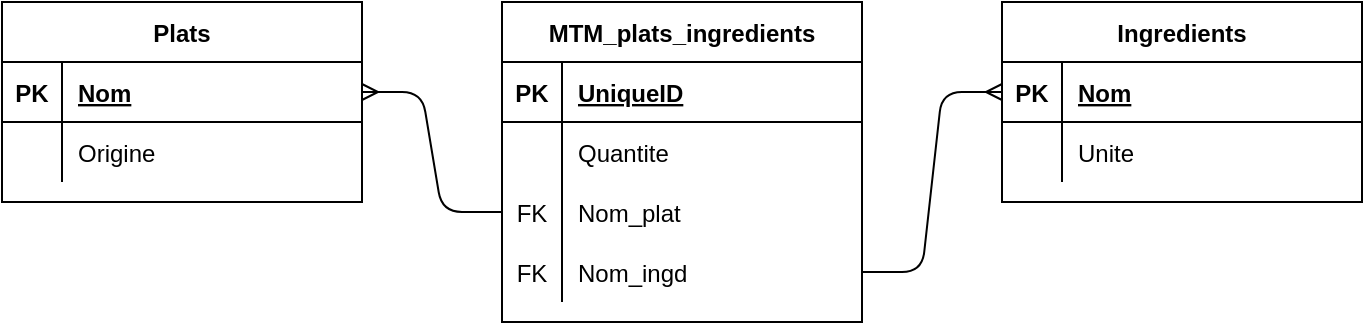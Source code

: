 <mxfile version="14.1.9" type="device"><diagram id="R2lEEEUBdFMjLlhIrx00" name="Page-1"><mxGraphModel dx="702" dy="720" grid="1" gridSize="10" guides="1" tooltips="1" connect="1" arrows="1" fold="1" page="1" pageScale="1" pageWidth="850" pageHeight="1100" math="0" shadow="0" extFonts="Permanent Marker^https://fonts.googleapis.com/css?family=Permanent+Marker"><root><mxCell id="0"/><mxCell id="1" parent="0"/><mxCell id="OKqAWO4jaZgKOV9YTQb0-1" value="Plats" style="shape=table;startSize=30;container=1;collapsible=1;childLayout=tableLayout;fixedRows=1;rowLines=0;fontStyle=1;align=center;resizeLast=1;" vertex="1" parent="1"><mxGeometry x="120" y="40" width="180" height="100" as="geometry"/></mxCell><mxCell id="OKqAWO4jaZgKOV9YTQb0-2" value="" style="shape=partialRectangle;collapsible=0;dropTarget=0;pointerEvents=0;fillColor=none;top=0;left=0;bottom=1;right=0;points=[[0,0.5],[1,0.5]];portConstraint=eastwest;" vertex="1" parent="OKqAWO4jaZgKOV9YTQb0-1"><mxGeometry y="30" width="180" height="30" as="geometry"/></mxCell><mxCell id="OKqAWO4jaZgKOV9YTQb0-3" value="PK" style="shape=partialRectangle;connectable=0;fillColor=none;top=0;left=0;bottom=0;right=0;fontStyle=1;overflow=hidden;" vertex="1" parent="OKqAWO4jaZgKOV9YTQb0-2"><mxGeometry width="30" height="30" as="geometry"/></mxCell><mxCell id="OKqAWO4jaZgKOV9YTQb0-4" value="Nom" style="shape=partialRectangle;connectable=0;fillColor=none;top=0;left=0;bottom=0;right=0;align=left;spacingLeft=6;fontStyle=5;overflow=hidden;" vertex="1" parent="OKqAWO4jaZgKOV9YTQb0-2"><mxGeometry x="30" width="150" height="30" as="geometry"/></mxCell><mxCell id="OKqAWO4jaZgKOV9YTQb0-5" value="" style="shape=partialRectangle;collapsible=0;dropTarget=0;pointerEvents=0;fillColor=none;top=0;left=0;bottom=0;right=0;points=[[0,0.5],[1,0.5]];portConstraint=eastwest;" vertex="1" parent="OKqAWO4jaZgKOV9YTQb0-1"><mxGeometry y="60" width="180" height="30" as="geometry"/></mxCell><mxCell id="OKqAWO4jaZgKOV9YTQb0-6" value="" style="shape=partialRectangle;connectable=0;fillColor=none;top=0;left=0;bottom=0;right=0;editable=1;overflow=hidden;" vertex="1" parent="OKqAWO4jaZgKOV9YTQb0-5"><mxGeometry width="30" height="30" as="geometry"/></mxCell><mxCell id="OKqAWO4jaZgKOV9YTQb0-7" value="Origine" style="shape=partialRectangle;connectable=0;fillColor=none;top=0;left=0;bottom=0;right=0;align=left;spacingLeft=6;overflow=hidden;" vertex="1" parent="OKqAWO4jaZgKOV9YTQb0-5"><mxGeometry x="30" width="150" height="30" as="geometry"/></mxCell><mxCell id="OKqAWO4jaZgKOV9YTQb0-14" value="MTM_plats_ingredients" style="shape=table;startSize=30;container=1;collapsible=1;childLayout=tableLayout;fixedRows=1;rowLines=0;fontStyle=1;align=center;resizeLast=1;" vertex="1" parent="1"><mxGeometry x="370" y="40" width="180" height="160" as="geometry"/></mxCell><mxCell id="OKqAWO4jaZgKOV9YTQb0-15" value="" style="shape=partialRectangle;collapsible=0;dropTarget=0;pointerEvents=0;fillColor=none;top=0;left=0;bottom=1;right=0;points=[[0,0.5],[1,0.5]];portConstraint=eastwest;" vertex="1" parent="OKqAWO4jaZgKOV9YTQb0-14"><mxGeometry y="30" width="180" height="30" as="geometry"/></mxCell><mxCell id="OKqAWO4jaZgKOV9YTQb0-16" value="PK" style="shape=partialRectangle;connectable=0;fillColor=none;top=0;left=0;bottom=0;right=0;fontStyle=1;overflow=hidden;" vertex="1" parent="OKqAWO4jaZgKOV9YTQb0-15"><mxGeometry width="30" height="30" as="geometry"/></mxCell><mxCell id="OKqAWO4jaZgKOV9YTQb0-17" value="UniqueID" style="shape=partialRectangle;connectable=0;fillColor=none;top=0;left=0;bottom=0;right=0;align=left;spacingLeft=6;fontStyle=5;overflow=hidden;" vertex="1" parent="OKqAWO4jaZgKOV9YTQb0-15"><mxGeometry x="30" width="150" height="30" as="geometry"/></mxCell><mxCell id="OKqAWO4jaZgKOV9YTQb0-18" value="" style="shape=partialRectangle;collapsible=0;dropTarget=0;pointerEvents=0;fillColor=none;top=0;left=0;bottom=0;right=0;points=[[0,0.5],[1,0.5]];portConstraint=eastwest;" vertex="1" parent="OKqAWO4jaZgKOV9YTQb0-14"><mxGeometry y="60" width="180" height="30" as="geometry"/></mxCell><mxCell id="OKqAWO4jaZgKOV9YTQb0-19" value="" style="shape=partialRectangle;connectable=0;fillColor=none;top=0;left=0;bottom=0;right=0;editable=1;overflow=hidden;" vertex="1" parent="OKqAWO4jaZgKOV9YTQb0-18"><mxGeometry width="30" height="30" as="geometry"/></mxCell><mxCell id="OKqAWO4jaZgKOV9YTQb0-20" value="Quantite" style="shape=partialRectangle;connectable=0;fillColor=none;top=0;left=0;bottom=0;right=0;align=left;spacingLeft=6;overflow=hidden;" vertex="1" parent="OKqAWO4jaZgKOV9YTQb0-18"><mxGeometry x="30" width="150" height="30" as="geometry"/></mxCell><mxCell id="OKqAWO4jaZgKOV9YTQb0-40" value="" style="shape=partialRectangle;collapsible=0;dropTarget=0;pointerEvents=0;fillColor=none;top=0;left=0;bottom=0;right=0;points=[[0,0.5],[1,0.5]];portConstraint=eastwest;" vertex="1" parent="OKqAWO4jaZgKOV9YTQb0-14"><mxGeometry y="90" width="180" height="30" as="geometry"/></mxCell><mxCell id="OKqAWO4jaZgKOV9YTQb0-41" value="FK" style="shape=partialRectangle;connectable=0;fillColor=none;top=0;left=0;bottom=0;right=0;fontStyle=0;overflow=hidden;" vertex="1" parent="OKqAWO4jaZgKOV9YTQb0-40"><mxGeometry width="30" height="30" as="geometry"/></mxCell><mxCell id="OKqAWO4jaZgKOV9YTQb0-42" value="Nom_plat" style="shape=partialRectangle;connectable=0;fillColor=none;top=0;left=0;bottom=0;right=0;align=left;spacingLeft=6;fontStyle=0;overflow=hidden;" vertex="1" parent="OKqAWO4jaZgKOV9YTQb0-40"><mxGeometry x="30" width="150" height="30" as="geometry"/></mxCell><mxCell id="OKqAWO4jaZgKOV9YTQb0-43" value="" style="shape=partialRectangle;collapsible=0;dropTarget=0;pointerEvents=0;fillColor=none;top=0;left=0;bottom=0;right=0;points=[[0,0.5],[1,0.5]];portConstraint=eastwest;" vertex="1" parent="OKqAWO4jaZgKOV9YTQb0-14"><mxGeometry y="120" width="180" height="30" as="geometry"/></mxCell><mxCell id="OKqAWO4jaZgKOV9YTQb0-44" value="FK" style="shape=partialRectangle;connectable=0;fillColor=none;top=0;left=0;bottom=0;right=0;fontStyle=0;overflow=hidden;" vertex="1" parent="OKqAWO4jaZgKOV9YTQb0-43"><mxGeometry width="30" height="30" as="geometry"/></mxCell><mxCell id="OKqAWO4jaZgKOV9YTQb0-45" value="Nom_ingd" style="shape=partialRectangle;connectable=0;fillColor=none;top=0;left=0;bottom=0;right=0;align=left;spacingLeft=6;fontStyle=0;overflow=hidden;" vertex="1" parent="OKqAWO4jaZgKOV9YTQb0-43"><mxGeometry x="30" width="150" height="30" as="geometry"/></mxCell><mxCell id="OKqAWO4jaZgKOV9YTQb0-27" value="Ingredients" style="shape=table;startSize=30;container=1;collapsible=1;childLayout=tableLayout;fixedRows=1;rowLines=0;fontStyle=1;align=center;resizeLast=1;" vertex="1" parent="1"><mxGeometry x="620" y="40" width="180" height="100" as="geometry"/></mxCell><mxCell id="OKqAWO4jaZgKOV9YTQb0-28" value="" style="shape=partialRectangle;collapsible=0;dropTarget=0;pointerEvents=0;fillColor=none;top=0;left=0;bottom=1;right=0;points=[[0,0.5],[1,0.5]];portConstraint=eastwest;" vertex="1" parent="OKqAWO4jaZgKOV9YTQb0-27"><mxGeometry y="30" width="180" height="30" as="geometry"/></mxCell><mxCell id="OKqAWO4jaZgKOV9YTQb0-29" value="PK" style="shape=partialRectangle;connectable=0;fillColor=none;top=0;left=0;bottom=0;right=0;fontStyle=1;overflow=hidden;" vertex="1" parent="OKqAWO4jaZgKOV9YTQb0-28"><mxGeometry width="30" height="30" as="geometry"/></mxCell><mxCell id="OKqAWO4jaZgKOV9YTQb0-30" value="Nom" style="shape=partialRectangle;connectable=0;fillColor=none;top=0;left=0;bottom=0;right=0;align=left;spacingLeft=6;fontStyle=5;overflow=hidden;" vertex="1" parent="OKqAWO4jaZgKOV9YTQb0-28"><mxGeometry x="30" width="150" height="30" as="geometry"/></mxCell><mxCell id="OKqAWO4jaZgKOV9YTQb0-31" value="" style="shape=partialRectangle;collapsible=0;dropTarget=0;pointerEvents=0;fillColor=none;top=0;left=0;bottom=0;right=0;points=[[0,0.5],[1,0.5]];portConstraint=eastwest;" vertex="1" parent="OKqAWO4jaZgKOV9YTQb0-27"><mxGeometry y="60" width="180" height="30" as="geometry"/></mxCell><mxCell id="OKqAWO4jaZgKOV9YTQb0-32" value="" style="shape=partialRectangle;connectable=0;fillColor=none;top=0;left=0;bottom=0;right=0;editable=1;overflow=hidden;" vertex="1" parent="OKqAWO4jaZgKOV9YTQb0-31"><mxGeometry width="30" height="30" as="geometry"/></mxCell><mxCell id="OKqAWO4jaZgKOV9YTQb0-33" value="Unite" style="shape=partialRectangle;connectable=0;fillColor=none;top=0;left=0;bottom=0;right=0;align=left;spacingLeft=6;overflow=hidden;" vertex="1" parent="OKqAWO4jaZgKOV9YTQb0-31"><mxGeometry x="30" width="150" height="30" as="geometry"/></mxCell><mxCell id="OKqAWO4jaZgKOV9YTQb0-46" value="" style="edgeStyle=entityRelationEdgeStyle;fontSize=12;html=1;endArrow=ERmany;entryX=0;entryY=0.5;entryDx=0;entryDy=0;exitX=1;exitY=0.5;exitDx=0;exitDy=0;" edge="1" parent="1" source="OKqAWO4jaZgKOV9YTQb0-43" target="OKqAWO4jaZgKOV9YTQb0-28"><mxGeometry width="100" height="100" relative="1" as="geometry"><mxPoint x="280" y="340" as="sourcePoint"/><mxPoint x="380" y="240" as="targetPoint"/></mxGeometry></mxCell><mxCell id="OKqAWO4jaZgKOV9YTQb0-47" value="" style="edgeStyle=entityRelationEdgeStyle;fontSize=12;html=1;endArrow=ERmany;entryX=1;entryY=0.5;entryDx=0;entryDy=0;exitX=0;exitY=0.5;exitDx=0;exitDy=0;" edge="1" parent="1" source="OKqAWO4jaZgKOV9YTQb0-40" target="OKqAWO4jaZgKOV9YTQb0-2"><mxGeometry width="100" height="100" relative="1" as="geometry"><mxPoint x="410" y="310" as="sourcePoint"/><mxPoint x="510" y="210" as="targetPoint"/></mxGeometry></mxCell></root></mxGraphModel></diagram></mxfile>